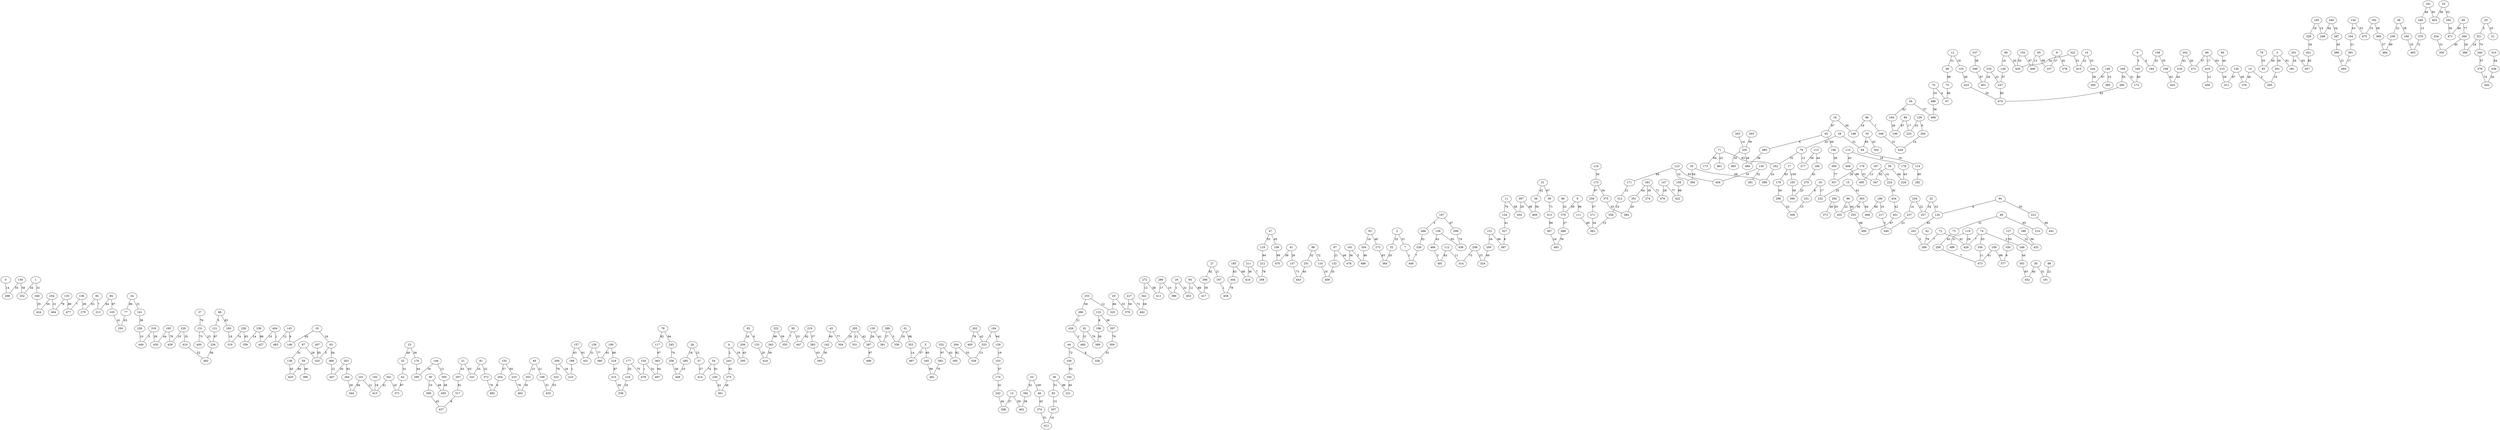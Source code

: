 graph {
  0 [label="0"];
  1 [label="1"];
  2 [label="2"];
  3 [label="3"];
  4 [label="4"];
  5 [label="5"];
  6 [label="6"];
  7 [label="7"];
  8 [label="8"];
  9 [label="9"];
  10 [label="10"];
  11 [label="11"];
  12 [label="12"];
  13 [label="13"];
  14 [label="14"];
  15 [label="15"];
  16 [label="16"];
  17 [label="17"];
  18 [label="18"];
  19 [label="19"];
  20 [label="20"];
  21 [label="21"];
  22 [label="22"];
  23 [label="23"];
  24 [label="24"];
  25 [label="25"];
  26 [label="26"];
  27 [label="27"];
  28 [label="28"];
  29 [label="29"];
  30 [label="30"];
  31 [label="31"];
  32 [label="32"];
  33 [label="33"];
  34 [label="34"];
  35 [label="35"];
  36 [label="36"];
  37 [label="37"];
  38 [label="38"];
  39 [label="39"];
  40 [label="40"];
  41 [label="41"];
  42 [label="42"];
  43 [label="43"];
  44 [label="44"];
  45 [label="45"];
  46 [label="46"];
  47 [label="47"];
  48 [label="48"];
  49 [label="49"];
  50 [label="50"];
  51 [label="51"];
  52 [label="52"];
  53 [label="53"];
  54 [label="54"];
  55 [label="55"];
  56 [label="56"];
  57 [label="57"];
  58 [label="58"];
  59 [label="59"];
  60 [label="60"];
  61 [label="61"];
  62 [label="62"];
  63 [label="63"];
  64 [label="64"];
  65 [label="65"];
  66 [label="66"];
  67 [label="67"];
  68 [label="68"];
  69 [label="69"];
  70 [label="70"];
  71 [label="71"];
  72 [label="72"];
  73 [label="73"];
  74 [label="74"];
  75 [label="75"];
  76 [label="76"];
  77 [label="77"];
  78 [label="78"];
  79 [label="79"];
  80 [label="80"];
  81 [label="81"];
  82 [label="82"];
  83 [label="83"];
  84 [label="84"];
  85 [label="85"];
  86 [label="86"];
  87 [label="87"];
  88 [label="88"];
  89 [label="89"];
  90 [label="90"];
  91 [label="91"];
  92 [label="92"];
  93 [label="93"];
  94 [label="94"];
  95 [label="95"];
  96 [label="96"];
  97 [label="97"];
  98 [label="98"];
  99 [label="99"];
  100 [label="100"];
  101 [label="101"];
  102 [label="102"];
  103 [label="103"];
  104 [label="104"];
  105 [label="105"];
  106 [label="106"];
  107 [label="107"];
  108 [label="108"];
  109 [label="109"];
  110 [label="110"];
  111 [label="111"];
  112 [label="112"];
  113 [label="113"];
  114 [label="114"];
  115 [label="115"];
  116 [label="116"];
  117 [label="117"];
  118 [label="118"];
  119 [label="119"];
  120 [label="120"];
  121 [label="121"];
  122 [label="122"];
  123 [label="123"];
  124 [label="124"];
  125 [label="125"];
  126 [label="126"];
  127 [label="127"];
  128 [label="128"];
  129 [label="129"];
  130 [label="130"];
  131 [label="131"];
  132 [label="132"];
  133 [label="133"];
  134 [label="134"];
  135 [label="135"];
  136 [label="136"];
  137 [label="137"];
  138 [label="138"];
  139 [label="139"];
  140 [label="140"];
  141 [label="141"];
  142 [label="142"];
  143 [label="143"];
  144 [label="144"];
  145 [label="145"];
  146 [label="146"];
  147 [label="147"];
  148 [label="148"];
  149 [label="149"];
  150 [label="150"];
  151 [label="151"];
  152 [label="152"];
  153 [label="153"];
  154 [label="154"];
  155 [label="155"];
  156 [label="156"];
  157 [label="157"];
  158 [label="158"];
  159 [label="159"];
  160 [label="160"];
  161 [label="161"];
  162 [label="162"];
  163 [label="163"];
  164 [label="164"];
  165 [label="165"];
  166 [label="166"];
  167 [label="167"];
  168 [label="168"];
  169 [label="169"];
  170 [label="170"];
  171 [label="171"];
  172 [label="172"];
  173 [label="173"];
  174 [label="174"];
  175 [label="175"];
  176 [label="176"];
  177 [label="177"];
  178 [label="178"];
  179 [label="179"];
  180 [label="180"];
  181 [label="181"];
  182 [label="182"];
  183 [label="183"];
  184 [label="184"];
  185 [label="185"];
  186 [label="186"];
  187 [label="187"];
  188 [label="188"];
  189 [label="189"];
  190 [label="190"];
  191 [label="191"];
  192 [label="192"];
  193 [label="193"];
  194 [label="194"];
  195 [label="195"];
  196 [label="196"];
  197 [label="197"];
  198 [label="198"];
  199 [label="199"];
  200 [label="200"];
  201 [label="201"];
  202 [label="202"];
  203 [label="203"];
  204 [label="204"];
  205 [label="205"];
  206 [label="206"];
  207 [label="207"];
  208 [label="208"];
  209 [label="209"];
  210 [label="210"];
  211 [label="211"];
  212 [label="212"];
  213 [label="213"];
  214 [label="214"];
  215 [label="215"];
  216 [label="216"];
  217 [label="217"];
  218 [label="218"];
  219 [label="219"];
  220 [label="220"];
  221 [label="221"];
  222 [label="222"];
  223 [label="223"];
  224 [label="224"];
  225 [label="225"];
  226 [label="226"];
  227 [label="227"];
  228 [label="228"];
  229 [label="229"];
  230 [label="230"];
  231 [label="231"];
  232 [label="232"];
  233 [label="233"];
  234 [label="234"];
  235 [label="235"];
  236 [label="236"];
  237 [label="237"];
  238 [label="238"];
  239 [label="239"];
  240 [label="240"];
  241 [label="241"];
  242 [label="242"];
  243 [label="243"];
  244 [label="244"];
  245 [label="245"];
  246 [label="246"];
  247 [label="247"];
  248 [label="248"];
  249 [label="249"];
  250 [label="250"];
  251 [label="251"];
  252 [label="252"];
  253 [label="253"];
  254 [label="254"];
  255 [label="255"];
  256 [label="256"];
  257 [label="257"];
  258 [label="258"];
  259 [label="259"];
  260 [label="260"];
  261 [label="261"];
  262 [label="262"];
  263 [label="263"];
  264 [label="264"];
  265 [label="265"];
  266 [label="266"];
  267 [label="267"];
  268 [label="268"];
  269 [label="269"];
  270 [label="270"];
  271 [label="271"];
  272 [label="272"];
  273 [label="273"];
  274 [label="274"];
  275 [label="275"];
  276 [label="276"];
  277 [label="277"];
  278 [label="278"];
  279 [label="279"];
  280 [label="280"];
  281 [label="281"];
  282 [label="282"];
  283 [label="283"];
  284 [label="284"];
  285 [label="285"];
  286 [label="286"];
  287 [label="287"];
  288 [label="288"];
  289 [label="289"];
  290 [label="290"];
  291 [label="291"];
  292 [label="292"];
  293 [label="293"];
  294 [label="294"];
  295 [label="295"];
  296 [label="296"];
  297 [label="297"];
  298 [label="298"];
  299 [label="299"];
  300 [label="300"];
  301 [label="301"];
  302 [label="302"];
  303 [label="303"];
  304 [label="304"];
  305 [label="305"];
  306 [label="306"];
  307 [label="307"];
  308 [label="308"];
  309 [label="309"];
  310 [label="310"];
  311 [label="311"];
  312 [label="312"];
  313 [label="313"];
  314 [label="314"];
  315 [label="315"];
  316 [label="316"];
  317 [label="317"];
  318 [label="318"];
  319 [label="319"];
  320 [label="320"];
  321 [label="321"];
  322 [label="322"];
  323 [label="323"];
  324 [label="324"];
  325 [label="325"];
  326 [label="326"];
  327 [label="327"];
  328 [label="328"];
  329 [label="329"];
  330 [label="330"];
  331 [label="331"];
  332 [label="332"];
  333 [label="333"];
  334 [label="334"];
  335 [label="335"];
  336 [label="336"];
  337 [label="337"];
  338 [label="338"];
  339 [label="339"];
  340 [label="340"];
  341 [label="341"];
  342 [label="342"];
  343 [label="343"];
  344 [label="344"];
  345 [label="345"];
  346 [label="346"];
  347 [label="347"];
  348 [label="348"];
  349 [label="349"];
  350 [label="350"];
  351 [label="351"];
  352 [label="352"];
  353 [label="353"];
  354 [label="354"];
  355 [label="355"];
  356 [label="356"];
  357 [label="357"];
  358 [label="358"];
  359 [label="359"];
  360 [label="360"];
  361 [label="361"];
  362 [label="362"];
  363 [label="363"];
  364 [label="364"];
  365 [label="365"];
  366 [label="366"];
  367 [label="367"];
  368 [label="368"];
  369 [label="369"];
  370 [label="370"];
  371 [label="371"];
  372 [label="372"];
  373 [label="373"];
  374 [label="374"];
  375 [label="375"];
  376 [label="376"];
  377 [label="377"];
  378 [label="378"];
  379 [label="379"];
  380 [label="380"];
  381 [label="381"];
  382 [label="382"];
  383 [label="383"];
  384 [label="384"];
  385 [label="385"];
  386 [label="386"];
  387 [label="387"];
  388 [label="388"];
  389 [label="389"];
  390 [label="390"];
  391 [label="391"];
  392 [label="392"];
  393 [label="393"];
  394 [label="394"];
  395 [label="395"];
  396 [label="396"];
  397 [label="397"];
  398 [label="398"];
  399 [label="399"];
  400 [label="400"];
  401 [label="401"];
  402 [label="402"];
  403 [label="403"];
  404 [label="404"];
  405 [label="405"];
  406 [label="406"];
  407 [label="407"];
  408 [label="408"];
  409 [label="409"];
  410 [label="410"];
  411 [label="411"];
  412 [label="412"];
  413 [label="413"];
  414 [label="414"];
  415 [label="415"];
  416 [label="416"];
  417 [label="417"];
  418 [label="418"];
  419 [label="419"];
  420 [label="420"];
  421 [label="421"];
  422 [label="422"];
  423 [label="423"];
  424 [label="424"];
  425 [label="425"];
  426 [label="426"];
  427 [label="427"];
  428 [label="428"];
  429 [label="429"];
  430 [label="430"];
  431 [label="431"];
  432 [label="432"];
  433 [label="433"];
  434 [label="434"];
  435 [label="435"];
  436 [label="436"];
  437 [label="437"];
  438 [label="438"];
  439 [label="439"];
  440 [label="440"];
  441 [label="441"];
  442 [label="442"];
  443 [label="443"];
  444 [label="444"];
  445 [label="445"];
  446 [label="446"];
  447 [label="447"];
  448 [label="448"];
  449 [label="449"];
  450 [label="450"];
  451 [label="451"];
  452 [label="452"];
  453 [label="453"];
  454 [label="454"];
  455 [label="455"];
  456 [label="456"];
  457 [label="457"];
  458 [label="458"];
  459 [label="459"];
  460 [label="460"];
  461 [label="461"];
  462 [label="462"];
  463 [label="463"];
  464 [label="464"];
  465 [label="465"];
  466 [label="466"];
  467 [label="467"];
  468 [label="468"];
  469 [label="469"];
  470 [label="470"];
  471 [label="471"];
  472 [label="472"];
  473 [label="473"];
  474 [label="474"];
  475 [label="475"];
  476 [label="476"];
  477 [label="477"];
  478 [label="478"];
  479 [label="479"];
  480 [label="480"];
  481 [label="481"];
  482 [label="482"];
  483 [label="483"];
  484 [label="484"];
  485 [label="485"];
  486 [label="486"];
  487 [label="487"];
  488 [label="488"];
  489 [label="489"];
  490 [label="490"];
  491 [label="491"];
  492 [label="492"];
  493 [label="493"];
  494 [label="494"];
  495 [label="495"];
  496 [label="496"];
  497 [label="497"];
  498 [label="498"];
  499 [label="499"];
  0 -- 298 [label="14"];
  1 -- 346 [label="31"];
  1 -- 252 [label="34"];
  2 -- 52 [label="33"];
  2 -- 7 [label="51"];
  3 -- 85 [label="58"];
  3 -- 281 [label="91"];
  3 -- 261 [label="39"];
  4 -- 243 [label="2"];
  4 -- 295 [label="19"];
  5 -- 487 [label="37"];
  5 -- 345 [label="60"];
  6 -- 184 [label="4"];
  6 -- 165 [label="5"];
  7 -- 446 [label="1"];
  8 -- 111 [label="99"];
  8 -- 376 [label="60"];
  9 -- 278 [label="81"];
  9 -- 107 [label="27"];
  10 -- 415 [label="41"];
  10 -- 244 [label="33"];
  11 -- 454 [label="58"];
  11 -- 124 [label="79"];
  12 -- 48 [label="51"];
  12 -- 125 [label="16"];
  13 -- 308 [label="27"];
  13 -- 402 [label="59"];
  14 -- 276 [label="46"];
  14 -- 265 [label="2"];
  15 -- 303 [label="43"];
  15 -- 232 [label="25"];
  16 -- 232 [label="17"];
  16 -- 231 [label="6"];
  17 -- 179 [label="83"];
  17 -- 105 [label="100"];
  18 -- 148 [label="30"];
  18 -- 45 [label="97"];
  19 -- 63 [label="16"];
  19 -- 146 [label="93"];
  20 -- 453 [label="32"];
  20 -- 386 [label="1"];
  21 -- 297 [label="43"];
  21 -- 241 [label="63"];
  22 -- 120 [label="33"];
  22 -- 257 [label="34"];
  23 -- 170 [label="36"];
  23 -- 32 [label="48"];
  24 -- 141 [label="31"];
  24 -- 77 [label="86"];
  25 -- 321 [label="3"];
  25 -- 51 [label="25"];
  26 -- 57 [label="22"];
  26 -- 285 [label="18"];
  27 -- 398 [label="82"];
  27 -- 197 [label="21"];
  28 -- 64 [label="31"];
  28 -- 79 [label="20"];
  29 -- 320 [label="66"];
  29 -- 379 [label="33"];
  30 -- 369 [label="10"];
  30 -- 450 [label="48"];
  31 -- 39 [label="67"];
  31 -- 58 [label="42"];
  32 -- 62 [label="31"];
  33 -- 392 [label="81"];
  33 -- 46 [label="100"];
  34 -- 194 [label="82"];
  34 -- 499 [label="57"];
  35 -- 394 [label="94"];
  35 -- 399 [label="68"];
  36 -- 83 [label="51"];
  36 -- 221 [label="96"];
  37 -- 131 [label="76"];
  38 -- 180 [label="38"];
  38 -- 239 [label="22"];
  39 -- 313 [label="71"];
  40 -- 169 [label="21"];
  40 -- 352 [label="13"];
  41 -- 470 [label="36"];
  41 -- 137 [label="26"];
  42 -- 269 [label="79"];
  43 -- 142 [label="60"];
  43 -- 304 [label="77"];
  44 -- 100 [label="72"];
  44 -- 328 [label="8"];
  45 -- 106 [label="66"];
  45 -- 485 [label="6"];
  46 -- 374 [label="45"];
  47 -- 118 [label="53"];
  47 -- 108 [label="45"];
  48 -- 75 [label="98"];
  49 -- 214 [label="95"];
  49 -- 73 [label="51"];
  50 -- 181 [label="51"];
  50 -- 452 [label="46"];
  52 -- 364 [label="20"];
  53 -- 283 [label="52"];
  53 -- 403 [label="58"];
  54 -- 230 [label="91"];
  54 -- 414 [label="74"];
  55 -- 302 [label="42"];
  55 -- 64 [label="95"];
  56 -- 347 [label="92"];
  56 -- 229 [label="66"];
  57 -- 414 [label="57"];
  58 -- 469 [label="56"];
  59 -- 366 [label="46"];
  59 -- 420 [label="84"];
  60 -- 417 [label="88"];
  60 -- 453 [label="12"];
  61 -- 353 [label="98"];
  61 -- 356 [label="18"];
  62 -- 371 [label="87"];
  63 -- 325 [label="5"];
  63 -- 368 [label="54"];
  64 -- 114 [label="16"];
  65 -- 107 [label="98"];
  65 -- 406 [label="13"];
  66 -- 376 [label="32"];
  67 -- 478 [label="46"];
  67 -- 132 [label="21"];
  68 -- 160 [label="83"];
  68 -- 121 [label="5"];
  69 -- 260 [label="77"];
  69 -- 471 [label="66"];
  70 -- 486 [label="35"];
  70 -- 97 [label="4"];
  71 -- 173 [label="64"];
  71 -- 162 [label="83"];
  71 -- 461 [label="22"];
  72 -- 429 [label="42"];
  72 -- 269 [label="7"];
  73 -- 258 [label="63"];
  74 -- 429 [label="7"];
  74 -- 336 [label="53"];
  74 -- 246 [label="5"];
  75 -- 97 [label="80"];
  76 -- 117 [label="82"];
  76 -- 245 [label="94"];
  77 -- 250 [label="63"];
  78 -- 85 [label="55"];
  79 -- 162 [label="35"];
  79 -- 277 [label="12"];
  80 -- 215 [label="46"];
  81 -- 241 [label="10"];
  81 -- 372 [label="32"];
  82 -- 279 [label="53"];
  82 -- 213 [label="7"];
  83 -- 307 [label="15"];
  84 -- 213 [label="64"];
  84 -- 103 [label="87"];
  86 -- 348 [label="7"];
  86 -- 148 [label="19"];
  87 -- 325 [label="28"];
  87 -- 138 [label="31"];
  88 -- 181 [label="22"];
  89 -- 225 [label="17"];
  89 -- 199 [label="87"];
  90 -- 472 [label="57"];
  90 -- 215 [label="63"];
  90 -- 419 [label="17"];
  91 -- 389 [label="79"];
  91 -- 460 [label="31"];
  92 -- 133 [label="6"];
  92 -- 206 [label="16"];
  93 -- 273 [label="48"];
  93 -- 354 [label="16"];
  94 -- 223 [label="30"];
  94 -- 120 [label="6"];
  95 -- 355 [label="7"];
  95 -- 447 [label="23"];
  96 -- 455 [label="22"];
  96 -- 255 [label="84"];
  98 -- 110 [label="72"];
  98 -- 251 [label="32"];
  99 -- 140 [label="16"];
  99 -- 435 [label="20"];
  100 -- 102 [label="92"];
  101 -- 413 [label="21"];
  101 -- 344 [label="84"];
  102 -- 221 [label="40"];
  103 -- 250 [label="41"];
  104 -- 333 [label="1"];
  104 -- 129 [label="94"];
  105 -- 390 [label="58"];
  106 -- 300 [label="38"];
  108 -- 470 [label="99"];
  109 -- 377 [label="88"];
  109 -- 473 [label="61"];
  110 -- 409 [label="16"];
  111 -- 362 [label="80"];
  112 -- 314 [label="11"];
  112 -- 491 [label="83"];
  113 -- 166 [label="44"];
  113 -- 277 [label="56"];
  114 -- 282 [label="80"];
  115 -- 408 [label="43"];
  115 -- 178 [label="18"];
  116 -- 175 [label="36"];
  117 -- 363 [label="87"];
  118 -- 212 [label="94"];
  119 -- 429 [label="29"];
  119 -- 489 [label="31"];
  120 -- 163 [label="85"];
  121 -- 236 [label="87"];
  122 -- 207 [label="36"];
  122 -- 196 [label="8"];
  123 -- 171 [label="66"];
  123 -- 394 [label="32"];
  123 -- 456 [label="93"];
  124 -- 327 [label="41"];
  125 -- 423 [label="48"];
  126 -- 311 [label="67"];
  126 -- 276 [label="40"];
  127 -- 330 [label="55"];
  127 -- 432 [label="32"];
  128 -- 284 [label="8"];
  128 -- 225 [label="33"];
  129 -- 153 [label="19"];
  130 -- 367 [label="26"];
  130 -- 381 [label="41"];
  131 -- 236 [label="23"];
  131 -- 400 [label="73"];
  132 -- 409 [label="35"];
  133 -- 418 [label="20"];
  134 -- 164 [label="43"];
  134 -- 475 [label="52"];
  135 -- 464 [label="78"];
  135 -- 477 [label="89"];
  136 -- 279 [label="39"];
  136 -- 477 [label="7"];
  137 -- 443 [label="73"];
  138 -- 420 [label="45"];
  139 -- 466 [label="43"];
  139 -- 438 [label="93"];
  140 -- 247 [label="37"];
  141 -- 226 [label="38"];
  142 -- 393 [label="30"];
  143 -- 483 [label="12"];
  143 -- 146 [label="9"];
  144 -- 290 [label="16"];
  144 -- 305 [label="12"];
  145 -- 291 [label="52"];
  145 -- 456 [label="19"];
  147 -- 422 [label="77"];
  147 -- 476 [label="28"];
  149 -- 365 [label="67"];
  149 -- 385 [label="10"];
  150 -- 298 [label="55"];
  150 -- 252 [label="58"];
  151 -- 467 [label="94"];
  151 -- 200 [label="34"];
  152 -- 406 [label="97"];
  152 -- 435 [label="50"];
  153 -- 174 [label="57"];
  154 -- 479 [label="1"];
  154 -- 497 [label="51"];
  155 -- 233 [label="65"];
  155 -- 204 [label="57"];
  156 -- 184 [label="91"];
  156 -- 198 [label="35"];
  157 -- 431 [label="91"];
  157 -- 188 [label="63"];
  158 -- 431 [label="31"];
  158 -- 380 [label="77"];
  159 -- 422 [label="98"];
  160 -- 319 [label="18"];
  161 -- 496 [label="5"];
  161 -- 478 [label="36"];
  162 -- 399 [label="24"];
  163 -- 269 [label="5"];
  164 -- 391 [label="21"];
  165 -- 172 [label="80"];
  166 -- 270 [label="81"];
  167 -- 495 [label="13"];
  167 -- 224 [label="14"];
  168 -- 172 [label="51"];
  168 -- 280 [label="55"];
  169 -- 433 [label="51"];
  170 -- 290 [label="44"];
  171 -- 312 [label="21"];
  174 -- 242 [label="41"];
  175 -- 259 [label="97"];
  175 -- 375 [label="34"];
  176 -- 347 [label="91"];
  176 -- 357 [label="26"];
  177 -- 479 [label="75"];
  177 -- 216 [label="33"];
  178 -- 229 [label="63"];
  179 -- 296 [label="50"];
  180 -- 463 [label="35"];
  182 -- 413 [label="18"];
  183 -- 274 [label="39"];
  183 -- 351 [label="64"];
  183 -- 476 [label="71"];
  185 -- 444 [label="83"];
  185 -- 416 [label="68"];
  186 -- 468 [label="68"];
  186 -- 217 [label="10"];
  187 -- 288 [label="3"];
  187 -- 299 [label="87"];
  188 -- 210 [label="1"];
  189 -- 432 [label="56"];
  190 -- 218 [label="66"];
  190 -- 380 [label="81"];
  191 -- 249 [label="48"];
  191 -- 403 [label="82"];
  192 -- 475 [label="15"];
  192 -- 360 [label="56"];
  193 -- 439 [label="78"];
  193 -- 430 [label="44"];
  194 -- 199 [label="38"];
  195 -- 248 [label="14"];
  195 -- 329 [label="18"];
  196 -- 389 [label="50"];
  197 -- 458 [label="1"];
  198 -- 425 [label="82"];
  200 -- 324 [label="46"];
  201 -- 281 [label="34"];
  201 -- 457 [label="63"];
  202 -- 472 [label="26"];
  202 -- 318 [label="42"];
  203 -- 407 [label="20"];
  203 -- 264 [label="92"];
  204 -- 492 [label="6"];
  205 -- 331 [label="12"];
  205 -- 304 [label="28"];
  205 -- 367 [label="42"];
  206 -- 295 [label="45"];
  207 -- 309 [label="79"];
  208 -- 314 [label="73"];
  208 -- 324 [label="23"];
  209 -- 323 [label="78"];
  209 -- 210 [label="18"];
  211 -- 416 [label="36"];
  211 -- 268 [label="7"];
  212 -- 268 [label="78"];
  215 -- 311 [label="59"];
  216 -- 338 [label="18"];
  217 -- 440 [label="5"];
  218 -- 315 [label="87"];
  219 -- 383 [label="37"];
  219 -- 447 [label="92"];
  220 -- 439 [label="10"];
  220 -- 410 [label="35"];
  222 -- 355 [label="59"];
  222 -- 343 [label="98"];
  223 -- 441 [label="90"];
  224 -- 434 [label="36"];
  226 -- 449 [label="10"];
  227 -- 379 [label="56"];
  227 -- 442 [label="72"];
  228 -- 359 [label="83"];
  228 -- 319 [label="74"];
  230 -- 361 [label="41"];
  231 -- 306 [label="15"];
  233 -- 462 [label="76"];
  234 -- 237 [label="14"];
  234 -- 257 [label="22"];
  235 -- 401 [label="29"];
  235 -- 247 [label="22"];
  236 -- 482 [label="56"];
  237 -- 440 [label="23"];
  238 -- 427 [label="86"];
  238 -- 359 [label="14"];
  239 -- 484 [label="99"];
  240 -- 287 [label="54"];
  240 -- 248 [label="94"];
  242 -- 308 [label="46"];
  243 -- 275 [label="81"];
  244 -- 365 [label="38"];
  245 -- 256 [label="74"];
  246 -- 301 [label="44"];
  247 -- 474 [label="85"];
  249 -- 370 [label="13"];
  251 -- 443 [label="40"];
  253 -- 266 [label="58"];
  253 -- 320 [label="12"];
  254 -- 464 [label="31"];
  254 -- 424 [label="50"];
  255 -- 490 [label="98"];
  256 -- 448 [label="36"];
  258 -- 473 [label="7"];
  259 -- 271 [label="57"];
  260 -- 350 [label="40"];
  260 -- 388 [label="28"];
  261 -- 265 [label="10"];
  262 -- 405 [label="78"];
  262 -- 333 [label="42"];
  263 -- 335 [label="14"];
  264 -- 344 [label="28"];
  266 -- 426 [label="21"];
  267 -- 325 [label="85"];
  270 -- 390 [label="25"];
  271 -- 362 [label="34"];
  272 -- 411 [label="58"];
  272 -- 342 [label="12"];
  273 -- 364 [label="83"];
  275 -- 361 [label="46"];
  280 -- 474 [label="62"];
  283 -- 471 [label="56"];
  284 -- 428 [label="14"];
  285 -- 448 [label="10"];
  286 -- 356 [label="3"];
  286 -- 381 [label="27"];
  287 -- 396 [label="40"];
  288 -- 326 [label="52"];
  289 -- 386 [label="15"];
  289 -- 411 [label="17"];
  292 -- 373 [label="48"];
  292 -- 455 [label="65"];
  293 -- 335 [label="59"];
  294 -- 395 [label="82"];
  294 -- 339 [label="55"];
  296 -- 306 [label="52"];
  297 -- 317 [label="81"];
  299 -- 438 [label="74"];
  300 -- 357 [label="77"];
  301 -- 452 [label="83"];
  303 -- 468 [label="84"];
  303 -- 455 [label="56"];
  305 -- 450 [label="48"];
  307 -- 412 [label="14"];
  309 -- 328 [label="33"];
  310 -- 436 [label="64"];
  312 -- 358 [label="10"];
  313 -- 387 [label="99"];
  315 -- 338 [label="30"];
  316 -- 449 [label="5"];
  316 -- 430 [label="39"];
  317 -- 437 [label="6"];
  318 -- 425 [label="44"];
  321 -- 388 [label="24"];
  321 -- 340 [label="70"];
  322 -- 435 [label="54"];
  322 -- 415 [label="51"];
  323 -- 433 [label="53"];
  326 -- 446 [label="7"];
  327 -- 467 [label="6"];
  329 -- 421 [label="36"];
  330 -- 377 [label="6"];
  332 -- 395 [label="63"];
  332 -- 382 [label="97"];
  333 -- 339 [label="13"];
  334 -- 350 [label="51"];
  335 -- 494 [label="26"];
  335 -- 465 [label="30"];
  336 -- 473 [label="11"];
  337 -- 349 [label="36"];
  340 -- 378 [label="57"];
  341 -- 371 [label="25"];
  341 -- 413 [label="41"];
  342 -- 442 [label="60"];
  343 -- 418 [label="39"];
  345 -- 481 [label="99"];
  346 -- 424 [label="35"];
  348 -- 428 [label="31"];
  349 -- 401 [label="67"];
  351 -- 384 [label="20"];
  352 -- 462 [label="30"];
  353 -- 487 [label="14"];
  354 -- 496 [label="46"];
  358 -- 362 [label="15"];
  360 -- 484 [label="57"];
  363 -- 497 [label="64"];
  367 -- 498 [label="97"];
  368 -- 407 [label="12"];
  369 -- 437 [label="45"];
  370 -- 463 [label="72"];
  372 -- 492 [label="76"];
  374 -- 412 [label="51"];
  375 -- 384 [label="45"];
  376 -- 488 [label="27"];
  378 -- 445 [label="74"];
  382 -- 481 [label="70"];
  383 -- 393 [label="43"];
  387 -- 493 [label="24"];
  391 -- 480 [label="17"];
  392 -- 402 [label="39"];
  396 -- 480 [label="31"];
  397 -- 469 [label="68"];
  397 -- 454 [label="20"];
  398 -- 417 [label="39"];
  404 -- 483 [label="1"];
  404 -- 427 [label="10"];
  408 -- 495 [label="89"];
  410 -- 482 [label="52"];
  419 -- 459 [label="12"];
  421 -- 457 [label="85"];
  423 -- 474 [label="20"];
  426 -- 460 [label="3"];
  434 -- 451 [label="42"];
  436 -- 445 [label="26"];
  444 -- 458 [label="78"];
  451 -- 490 [label="67"];
  466 -- 491 [label="3"];
  485 -- 494 [label="36"];
  486 -- 499 [label="56"];
  488 -- 493 [label="30"];
}
